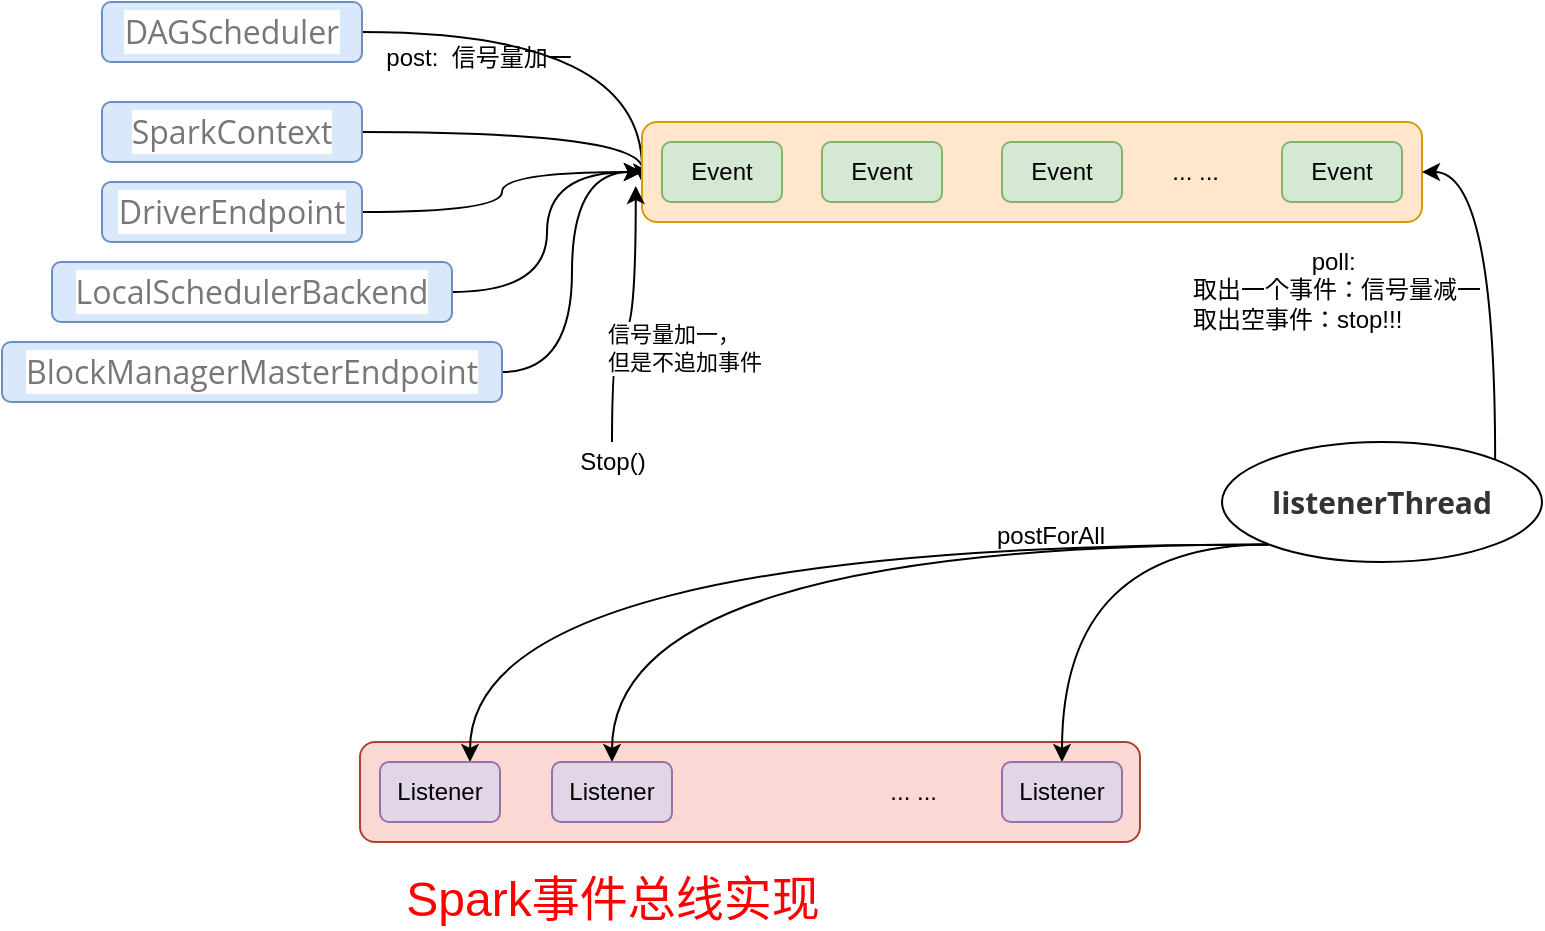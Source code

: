 <mxfile version="13.3.9" type="device" pages="3"><diagram id="C5RBs43oDa-KdzZeNtuy" name="事件总线"><mxGraphModel dx="903" dy="680" grid="0" gridSize="10" guides="1" tooltips="1" connect="1" arrows="1" fold="1" page="1" pageScale="1" pageWidth="827" pageHeight="1169" math="0" shadow="0"><root><mxCell id="WIyWlLk6GJQsqaUBKTNV-0"/><mxCell id="WIyWlLk6GJQsqaUBKTNV-1" parent="WIyWlLk6GJQsqaUBKTNV-0"/><mxCell id="loiJOYA93rUusDetcfLI-28" value="" style="rounded=1;whiteSpace=wrap;html=1;fillColor=#fad9d5;strokeColor=#ae4132;" parent="WIyWlLk6GJQsqaUBKTNV-1" vertex="1"><mxGeometry x="219" y="590" width="390" height="50" as="geometry"/></mxCell><mxCell id="loiJOYA93rUusDetcfLI-9" style="rounded=0;orthogonalLoop=1;jettySize=auto;html=1;exitX=1;exitY=0.5;exitDx=0;exitDy=0;elbow=vertical;edgeStyle=orthogonalEdgeStyle;curved=1;" parent="WIyWlLk6GJQsqaUBKTNV-1" source="WIyWlLk6GJQsqaUBKTNV-3" edge="1"><mxGeometry relative="1" as="geometry"><mxPoint x="360" y="310" as="targetPoint"/></mxGeometry></mxCell><mxCell id="WIyWlLk6GJQsqaUBKTNV-3" value="&lt;span style=&quot;color: rgb(119 , 119 , 119) ; font-family: &amp;#34;open sans&amp;#34; , &amp;#34;clear sans&amp;#34; , &amp;#34;helvetica neue&amp;#34; , &amp;#34;helvetica&amp;#34; , &amp;#34;arial&amp;#34; , sans-serif ; font-size: 16px ; background-color: rgb(255 , 255 , 255)&quot;&gt;DAGScheduler&lt;/span&gt;" style="rounded=1;whiteSpace=wrap;html=1;fontSize=12;glass=0;strokeWidth=1;shadow=0;fillColor=#dae8fc;strokeColor=#6c8ebf;" parent="WIyWlLk6GJQsqaUBKTNV-1" vertex="1"><mxGeometry x="90" y="220" width="130" height="30" as="geometry"/></mxCell><mxCell id="loiJOYA93rUusDetcfLI-8" style="rounded=0;orthogonalLoop=1;jettySize=auto;html=1;exitX=1;exitY=0.5;exitDx=0;exitDy=0;elbow=vertical;edgeStyle=orthogonalEdgeStyle;curved=1;" parent="WIyWlLk6GJQsqaUBKTNV-1" source="loiJOYA93rUusDetcfLI-0" edge="1"><mxGeometry relative="1" as="geometry"><mxPoint x="360" y="310" as="targetPoint"/></mxGeometry></mxCell><mxCell id="loiJOYA93rUusDetcfLI-0" value="&lt;span style=&quot;color: rgb(119 , 119 , 119) ; font-family: &amp;#34;open sans&amp;#34; , &amp;#34;clear sans&amp;#34; , &amp;#34;helvetica neue&amp;#34; , &amp;#34;helvetica&amp;#34; , &amp;#34;arial&amp;#34; , sans-serif ; font-size: 16px ; background-color: rgb(255 , 255 , 255)&quot;&gt;SparkContext&lt;/span&gt;" style="rounded=1;whiteSpace=wrap;html=1;fontSize=12;glass=0;strokeWidth=1;shadow=0;fillColor=#dae8fc;strokeColor=#6c8ebf;" parent="WIyWlLk6GJQsqaUBKTNV-1" vertex="1"><mxGeometry x="90" y="270" width="130" height="30" as="geometry"/></mxCell><mxCell id="loiJOYA93rUusDetcfLI-6" style="rounded=0;orthogonalLoop=1;jettySize=auto;html=1;exitX=1;exitY=0.5;exitDx=0;exitDy=0;entryX=0;entryY=0.5;entryDx=0;entryDy=0;elbow=vertical;edgeStyle=orthogonalEdgeStyle;curved=1;" parent="WIyWlLk6GJQsqaUBKTNV-1" source="loiJOYA93rUusDetcfLI-1" target="loiJOYA93rUusDetcfLI-4" edge="1"><mxGeometry relative="1" as="geometry"><mxPoint x="360" y="300" as="targetPoint"/></mxGeometry></mxCell><mxCell id="loiJOYA93rUusDetcfLI-1" value="&lt;span style=&quot;color: rgb(119 , 119 , 119) ; font-family: &amp;#34;open sans&amp;#34; , &amp;#34;clear sans&amp;#34; , &amp;#34;helvetica neue&amp;#34; , &amp;#34;helvetica&amp;#34; , &amp;#34;arial&amp;#34; , sans-serif ; font-size: 16px ; background-color: rgb(255 , 255 , 255)&quot;&gt;LocalSchedulerBackend&lt;/span&gt;" style="rounded=1;whiteSpace=wrap;html=1;fontSize=12;glass=0;strokeWidth=1;shadow=0;fillColor=#dae8fc;strokeColor=#6c8ebf;" parent="WIyWlLk6GJQsqaUBKTNV-1" vertex="1"><mxGeometry x="65" y="350" width="200" height="30" as="geometry"/></mxCell><mxCell id="loiJOYA93rUusDetcfLI-7" style="rounded=0;orthogonalLoop=1;jettySize=auto;html=1;exitX=1;exitY=0.5;exitDx=0;exitDy=0;entryX=0;entryY=0.5;entryDx=0;entryDy=0;elbow=vertical;edgeStyle=orthogonalEdgeStyle;curved=1;" parent="WIyWlLk6GJQsqaUBKTNV-1" source="loiJOYA93rUusDetcfLI-2" target="loiJOYA93rUusDetcfLI-4" edge="1"><mxGeometry relative="1" as="geometry"/></mxCell><mxCell id="loiJOYA93rUusDetcfLI-2" value="&lt;span style=&quot;color: rgb(119 , 119 , 119) ; font-family: &amp;#34;open sans&amp;#34; , &amp;#34;clear sans&amp;#34; , &amp;#34;helvetica neue&amp;#34; , &amp;#34;helvetica&amp;#34; , &amp;#34;arial&amp;#34; , sans-serif ; font-size: 16px ; background-color: rgb(255 , 255 , 255)&quot;&gt;DriverEndpoint&lt;/span&gt;" style="rounded=1;whiteSpace=wrap;html=1;fontSize=12;glass=0;strokeWidth=1;shadow=0;fillColor=#dae8fc;strokeColor=#6c8ebf;" parent="WIyWlLk6GJQsqaUBKTNV-1" vertex="1"><mxGeometry x="90" y="310" width="130" height="30" as="geometry"/></mxCell><mxCell id="loiJOYA93rUusDetcfLI-5" style="rounded=0;orthogonalLoop=1;jettySize=auto;html=1;exitX=1;exitY=0.5;exitDx=0;exitDy=0;entryX=0;entryY=0.5;entryDx=0;entryDy=0;elbow=vertical;edgeStyle=orthogonalEdgeStyle;curved=1;" parent="WIyWlLk6GJQsqaUBKTNV-1" source="loiJOYA93rUusDetcfLI-3" target="loiJOYA93rUusDetcfLI-4" edge="1"><mxGeometry relative="1" as="geometry"/></mxCell><mxCell id="loiJOYA93rUusDetcfLI-3" value="&lt;span style=&quot;color: rgb(119 , 119 , 119) ; font-family: &amp;#34;open sans&amp;#34; , &amp;#34;clear sans&amp;#34; , &amp;#34;helvetica neue&amp;#34; , &amp;#34;helvetica&amp;#34; , &amp;#34;arial&amp;#34; , sans-serif ; font-size: 16px ; background-color: rgb(255 , 255 , 255)&quot;&gt;BlockManagerMasterEndpoint&lt;/span&gt;" style="rounded=1;whiteSpace=wrap;html=1;fontSize=12;glass=0;strokeWidth=1;shadow=0;fillColor=#dae8fc;strokeColor=#6c8ebf;" parent="WIyWlLk6GJQsqaUBKTNV-1" vertex="1"><mxGeometry x="40" y="390" width="250" height="30" as="geometry"/></mxCell><mxCell id="loiJOYA93rUusDetcfLI-4" value="" style="rounded=1;whiteSpace=wrap;html=1;fillColor=#ffe6cc;strokeColor=#d79b00;" parent="WIyWlLk6GJQsqaUBKTNV-1" vertex="1"><mxGeometry x="360" y="280" width="390" height="50" as="geometry"/></mxCell><mxCell id="loiJOYA93rUusDetcfLI-13" value="Event" style="rounded=1;whiteSpace=wrap;html=1;fillColor=#d5e8d4;strokeColor=#82b366;" parent="WIyWlLk6GJQsqaUBKTNV-1" vertex="1"><mxGeometry x="680" y="290" width="60" height="30" as="geometry"/></mxCell><mxCell id="loiJOYA93rUusDetcfLI-14" value="Event" style="rounded=1;whiteSpace=wrap;html=1;fillColor=#d5e8d4;strokeColor=#82b366;" parent="WIyWlLk6GJQsqaUBKTNV-1" vertex="1"><mxGeometry x="540" y="290" width="60" height="30" as="geometry"/></mxCell><mxCell id="loiJOYA93rUusDetcfLI-15" value="Event" style="rounded=1;whiteSpace=wrap;html=1;fillColor=#d5e8d4;strokeColor=#82b366;" parent="WIyWlLk6GJQsqaUBKTNV-1" vertex="1"><mxGeometry x="450" y="290" width="60" height="30" as="geometry"/></mxCell><mxCell id="loiJOYA93rUusDetcfLI-16" value="Event" style="rounded=1;whiteSpace=wrap;html=1;fillColor=#d5e8d4;strokeColor=#82b366;" parent="WIyWlLk6GJQsqaUBKTNV-1" vertex="1"><mxGeometry x="370" y="290" width="60" height="30" as="geometry"/></mxCell><mxCell id="loiJOYA93rUusDetcfLI-17" value="... ...&amp;nbsp;" style="text;html=1;align=center;verticalAlign=middle;resizable=0;points=[];autosize=1;" parent="WIyWlLk6GJQsqaUBKTNV-1" vertex="1"><mxGeometry x="618" y="295" width="40" height="20" as="geometry"/></mxCell><mxCell id="loiJOYA93rUusDetcfLI-18" value="post:&amp;nbsp; 信号量加一" style="text;html=1;align=center;verticalAlign=middle;resizable=0;points=[];autosize=1;" parent="WIyWlLk6GJQsqaUBKTNV-1" vertex="1"><mxGeometry x="223" y="238" width="110" height="20" as="geometry"/></mxCell><mxCell id="loiJOYA93rUusDetcfLI-22" style="edgeStyle=orthogonalEdgeStyle;rounded=0;orthogonalLoop=1;jettySize=auto;html=1;exitX=1;exitY=0;exitDx=0;exitDy=0;entryX=1;entryY=0.5;entryDx=0;entryDy=0;curved=1;" parent="WIyWlLk6GJQsqaUBKTNV-1" source="loiJOYA93rUusDetcfLI-21" target="loiJOYA93rUusDetcfLI-4" edge="1"><mxGeometry relative="1" as="geometry"/></mxCell><mxCell id="loiJOYA93rUusDetcfLI-38" style="edgeStyle=orthogonalEdgeStyle;curved=1;rounded=0;orthogonalLoop=1;jettySize=auto;html=1;exitX=0;exitY=1;exitDx=0;exitDy=0;entryX=0.75;entryY=0;entryDx=0;entryDy=0;" parent="WIyWlLk6GJQsqaUBKTNV-1" source="loiJOYA93rUusDetcfLI-21" target="loiJOYA93rUusDetcfLI-32" edge="1"><mxGeometry relative="1" as="geometry"/></mxCell><mxCell id="loiJOYA93rUusDetcfLI-39" style="edgeStyle=orthogonalEdgeStyle;curved=1;rounded=0;orthogonalLoop=1;jettySize=auto;html=1;exitX=0;exitY=1;exitDx=0;exitDy=0;entryX=0.5;entryY=0;entryDx=0;entryDy=0;" parent="WIyWlLk6GJQsqaUBKTNV-1" source="loiJOYA93rUusDetcfLI-21" target="loiJOYA93rUusDetcfLI-35" edge="1"><mxGeometry relative="1" as="geometry"/></mxCell><mxCell id="loiJOYA93rUusDetcfLI-40" style="edgeStyle=orthogonalEdgeStyle;curved=1;rounded=0;orthogonalLoop=1;jettySize=auto;html=1;exitX=0;exitY=1;exitDx=0;exitDy=0;entryX=0.5;entryY=0;entryDx=0;entryDy=0;" parent="WIyWlLk6GJQsqaUBKTNV-1" source="loiJOYA93rUusDetcfLI-21" target="loiJOYA93rUusDetcfLI-36" edge="1"><mxGeometry relative="1" as="geometry"/></mxCell><mxCell id="loiJOYA93rUusDetcfLI-21" value="&lt;h4 class=&quot;md-end-block md-heading md-focus&quot; style=&quot;box-sizing: border-box ; font-size: 1.25em ; margin-top: 1rem ; margin-bottom: 1rem ; position: relative ; line-height: 1.4 ; cursor: text ; color: rgb(51 , 51 , 51) ; font-family: &amp;#34;open sans&amp;#34; , &amp;#34;clear sans&amp;#34; , &amp;#34;helvetica neue&amp;#34; , &amp;#34;helvetica&amp;#34; , &amp;#34;arial&amp;#34; , sans-serif ; background-color: rgb(255 , 255 , 255)&quot;&gt;&lt;span class=&quot;md-plain md-expand&quot; style=&quot;box-sizing: border-box&quot;&gt;listenerThread&lt;/span&gt;&lt;/h4&gt;" style="ellipse;whiteSpace=wrap;html=1;" parent="WIyWlLk6GJQsqaUBKTNV-1" vertex="1"><mxGeometry x="650" y="440" width="160" height="60" as="geometry"/></mxCell><mxCell id="loiJOYA93rUusDetcfLI-23" value="poll:&amp;nbsp;&lt;br&gt;取出一个事件：信号量减一&lt;br&gt;&lt;div style=&quot;text-align: left&quot;&gt;&lt;span&gt;取出空事件：stop!!!&lt;/span&gt;&lt;/div&gt;" style="text;html=1;align=center;verticalAlign=middle;resizable=0;points=[];autosize=1;" parent="WIyWlLk6GJQsqaUBKTNV-1" vertex="1"><mxGeometry x="627" y="339" width="160" height="50" as="geometry"/></mxCell><mxCell id="loiJOYA93rUusDetcfLI-26" value="" style="edgeStyle=orthogonalEdgeStyle;curved=1;rounded=0;orthogonalLoop=1;jettySize=auto;html=1;entryX=-0.008;entryY=0.64;entryDx=0;entryDy=0;entryPerimeter=0;" parent="WIyWlLk6GJQsqaUBKTNV-1" source="loiJOYA93rUusDetcfLI-24" target="loiJOYA93rUusDetcfLI-4" edge="1"><mxGeometry relative="1" as="geometry"><mxPoint x="387" y="357" as="targetPoint"/></mxGeometry></mxCell><mxCell id="loiJOYA93rUusDetcfLI-27" value="信号量加一，&lt;br&gt;但是不追加事件" style="edgeLabel;html=1;align=left;verticalAlign=middle;resizable=0;points=[];" parent="loiJOYA93rUusDetcfLI-26" vertex="1" connectable="0"><mxGeometry x="-0.328" y="4" relative="1" as="geometry"><mxPoint as="offset"/></mxGeometry></mxCell><mxCell id="loiJOYA93rUusDetcfLI-24" value="Stop()" style="text;html=1;align=center;verticalAlign=middle;resizable=0;points=[];autosize=1;" parent="WIyWlLk6GJQsqaUBKTNV-1" vertex="1"><mxGeometry x="320" y="440" width="50" height="20" as="geometry"/></mxCell><mxCell id="loiJOYA93rUusDetcfLI-32" value="Listener" style="rounded=1;whiteSpace=wrap;html=1;fillColor=#e1d5e7;strokeColor=#9673a6;" parent="WIyWlLk6GJQsqaUBKTNV-1" vertex="1"><mxGeometry x="229" y="600" width="60" height="30" as="geometry"/></mxCell><mxCell id="loiJOYA93rUusDetcfLI-33" value="... ...&amp;nbsp;" style="text;html=1;align=center;verticalAlign=middle;resizable=0;points=[];autosize=1;" parent="WIyWlLk6GJQsqaUBKTNV-1" vertex="1"><mxGeometry x="477" y="605" width="40" height="20" as="geometry"/></mxCell><mxCell id="loiJOYA93rUusDetcfLI-35" value="Listener" style="rounded=1;whiteSpace=wrap;html=1;fillColor=#e1d5e7;strokeColor=#9673a6;" parent="WIyWlLk6GJQsqaUBKTNV-1" vertex="1"><mxGeometry x="315" y="600" width="60" height="30" as="geometry"/></mxCell><mxCell id="loiJOYA93rUusDetcfLI-36" value="Listener" style="rounded=1;whiteSpace=wrap;html=1;fillColor=#e1d5e7;strokeColor=#9673a6;" parent="WIyWlLk6GJQsqaUBKTNV-1" vertex="1"><mxGeometry x="540" y="600" width="60" height="30" as="geometry"/></mxCell><mxCell id="loiJOYA93rUusDetcfLI-41" value="postForAll" style="text;html=1;align=center;verticalAlign=middle;resizable=0;points=[];autosize=1;" parent="WIyWlLk6GJQsqaUBKTNV-1" vertex="1"><mxGeometry x="529" y="477" width="70" height="20" as="geometry"/></mxCell><mxCell id="loiJOYA93rUusDetcfLI-42" value="&lt;font style=&quot;font-size: 24px&quot; color=&quot;#ff0000&quot;&gt;Spark事件总线实现&lt;/font&gt;" style="text;html=1;align=center;verticalAlign=middle;resizable=0;points=[];autosize=1;" parent="WIyWlLk6GJQsqaUBKTNV-1" vertex="1"><mxGeometry x="236.5" y="658" width="217" height="22" as="geometry"/></mxCell></root></mxGraphModel></diagram><diagram id="tFqQ8yrHxHc7T_pVIloi" name="Job调度"><mxGraphModel dx="1543" dy="680" grid="0" gridSize="10" guides="1" tooltips="1" connect="1" arrows="1" fold="1" page="0" pageScale="1" pageWidth="827" pageHeight="1169" math="0" shadow="0"><root><mxCell id="oDTeY3j-MZP7npLXzR27-0"/><mxCell id="oDTeY3j-MZP7npLXzR27-1" parent="oDTeY3j-MZP7npLXzR27-0"/><mxCell id="Vg2B8mBhU6X-RxZK6c9v-33" value="" style="rounded=1;whiteSpace=wrap;html=1;fillColor=#dae8fc;strokeColor=#6c8ebf;" vertex="1" parent="oDTeY3j-MZP7npLXzR27-1"><mxGeometry x="592" y="752" width="139" height="210" as="geometry"/></mxCell><mxCell id="Vg2B8mBhU6X-RxZK6c9v-23" value="" style="rounded=1;whiteSpace=wrap;html=1;fillColor=#dae8fc;strokeColor=#6c8ebf;" vertex="1" parent="oDTeY3j-MZP7npLXzR27-1"><mxGeometry x="350" y="756.5" width="139" height="210" as="geometry"/></mxCell><mxCell id="Vg2B8mBhU6X-RxZK6c9v-15" value="" style="rounded=1;whiteSpace=wrap;html=1;fillColor=#dae8fc;strokeColor=#6c8ebf;" vertex="1" parent="oDTeY3j-MZP7npLXzR27-1"><mxGeometry x="163" y="756.5" width="139" height="210" as="geometry"/></mxCell><mxCell id="oDTeY3j-MZP7npLXzR27-19" value="" style="rounded=1;whiteSpace=wrap;html=1;fillColor=#dae8fc;strokeColor=#6c8ebf;" parent="oDTeY3j-MZP7npLXzR27-1" vertex="1"><mxGeometry x="280" y="310" width="295" height="50" as="geometry"/></mxCell><mxCell id="oDTeY3j-MZP7npLXzR27-4" value="" style="edgeStyle=orthogonalEdgeStyle;rounded=0;orthogonalLoop=1;jettySize=auto;html=1;" parent="oDTeY3j-MZP7npLXzR27-1" source="oDTeY3j-MZP7npLXzR27-2" edge="1"><mxGeometry relative="1" as="geometry"><mxPoint x="270" y="189" as="targetPoint"/></mxGeometry></mxCell><mxCell id="oDTeY3j-MZP7npLXzR27-2" value="0&lt;br&gt;1&lt;br&gt;2" style="rounded=1;whiteSpace=wrap;html=1;fillColor=#d5e8d4;strokeColor=#82b366;" parent="oDTeY3j-MZP7npLXzR27-1" vertex="1"><mxGeometry x="200" y="139" width="20" height="100" as="geometry"/></mxCell><mxCell id="oDTeY3j-MZP7npLXzR27-8" value="" style="edgeStyle=orthogonalEdgeStyle;rounded=0;orthogonalLoop=1;jettySize=auto;html=1;" parent="oDTeY3j-MZP7npLXzR27-1" source="oDTeY3j-MZP7npLXzR27-5" target="oDTeY3j-MZP7npLXzR27-7" edge="1"><mxGeometry relative="1" as="geometry"/></mxCell><mxCell id="oDTeY3j-MZP7npLXzR27-17" value="count()" style="rounded=0;orthogonalLoop=1;jettySize=auto;html=1;exitX=0.5;exitY=1;exitDx=0;exitDy=0;entryX=0.5;entryY=0;entryDx=0;entryDy=0;" parent="oDTeY3j-MZP7npLXzR27-1" source="oDTeY3j-MZP7npLXzR27-5" target="oDTeY3j-MZP7npLXzR27-20" edge="1"><mxGeometry relative="1" as="geometry"><mxPoint x="325" y="300" as="targetPoint"/></mxGeometry></mxCell><mxCell id="oDTeY3j-MZP7npLXzR27-5" value="&amp;lt;2, Byte[1000]&amp;gt;&lt;br&gt;&amp;lt;5, Byte[1000]&amp;gt;&lt;br&gt;... ...&lt;br&gt;&amp;lt;3, Byte[1000]&amp;gt;" style="rounded=1;whiteSpace=wrap;html=1;fillColor=#f8cecc;strokeColor=#b85450;" parent="oDTeY3j-MZP7npLXzR27-1" vertex="1"><mxGeometry x="270" y="140" width="110" height="100" as="geometry"/></mxCell><mxCell id="oDTeY3j-MZP7npLXzR27-22" style="edgeStyle=none;rounded=0;orthogonalLoop=1;jettySize=auto;html=1;exitX=0.5;exitY=1;exitDx=0;exitDy=0;" parent="oDTeY3j-MZP7npLXzR27-1" source="oDTeY3j-MZP7npLXzR27-7" target="oDTeY3j-MZP7npLXzR27-21" edge="1"><mxGeometry relative="1" as="geometry"/></mxCell><mxCell id="oDTeY3j-MZP7npLXzR27-24" value="count()" style="edgeLabel;html=1;align=center;verticalAlign=middle;resizable=0;points=[];" parent="oDTeY3j-MZP7npLXzR27-22" vertex="1" connectable="0"><mxGeometry x="0.283" relative="1" as="geometry"><mxPoint y="-10.81" as="offset"/></mxGeometry></mxCell><mxCell id="oDTeY3j-MZP7npLXzR27-7" value="&lt;font style=&quot;font-size: 8px&quot;&gt;&amp;lt;2, [Byte[1000],Byte[1000]]&amp;gt;&lt;br&gt;&amp;lt;3, [Byte[1000]]&amp;gt;&lt;br&gt;... ...&lt;br&gt;&amp;lt;5, [Byte[1000],Byte[1000]]&amp;gt;&lt;br&gt;&lt;/font&gt;" style="rounded=1;whiteSpace=wrap;html=1;align=center;fillColor=#d5e8d4;strokeColor=#82b366;" parent="oDTeY3j-MZP7npLXzR27-1" vertex="1"><mxGeometry x="430" y="150" width="150" height="80" as="geometry"/></mxCell><mxCell id="oDTeY3j-MZP7npLXzR27-9" value="flatMap" style="text;html=1;align=center;verticalAlign=middle;resizable=0;points=[];autosize=1;" parent="oDTeY3j-MZP7npLXzR27-1" vertex="1"><mxGeometry x="225" y="119" width="50" height="20" as="geometry"/></mxCell><mxCell id="oDTeY3j-MZP7npLXzR27-11" value="groupByKey" style="text;html=1;align=center;verticalAlign=middle;resizable=0;points=[];autosize=1;" parent="oDTeY3j-MZP7npLXzR27-1" vertex="1"><mxGeometry x="375" y="119" width="80" height="20" as="geometry"/></mxCell><mxCell id="oDTeY3j-MZP7npLXzR27-12" value="ParallelCollectionRDD" style="text;html=1;align=center;verticalAlign=middle;resizable=0;points=[];autosize=1;" parent="oDTeY3j-MZP7npLXzR27-1" vertex="1"><mxGeometry x="145" y="239" width="130" height="20" as="geometry"/></mxCell><mxCell id="oDTeY3j-MZP7npLXzR27-13" value="MapPartitionsRDD" style="text;html=1;align=center;verticalAlign=middle;resizable=0;points=[];autosize=1;" parent="oDTeY3j-MZP7npLXzR27-1" vertex="1"><mxGeometry x="265" y="240" width="110" height="20" as="geometry"/></mxCell><mxCell id="oDTeY3j-MZP7npLXzR27-14" value="ShuffledRDD" style="text;html=1;align=center;verticalAlign=middle;resizable=0;points=[];autosize=1;" parent="oDTeY3j-MZP7npLXzR27-1" vertex="1"><mxGeometry x="460" y="230" width="90" height="20" as="geometry"/></mxCell><mxCell id="oDTeY3j-MZP7npLXzR27-15" value="parallelize" style="text;html=1;align=center;verticalAlign=middle;resizable=0;points=[];autosize=1;" parent="oDTeY3j-MZP7npLXzR27-1" vertex="1"><mxGeometry x="130" y="179" width="70" height="20" as="geometry"/></mxCell><mxCell id="oDTeY3j-MZP7npLXzR27-20" value="" style="rounded=1;whiteSpace=wrap;html=1;fillColor=#fff2cc;strokeColor=#d6b656;" parent="oDTeY3j-MZP7npLXzR27-1" vertex="1"><mxGeometry x="300" y="325" width="30" height="20" as="geometry"/></mxCell><mxCell id="oDTeY3j-MZP7npLXzR27-21" value="" style="rounded=1;whiteSpace=wrap;html=1;fillColor=#fff2cc;strokeColor=#d6b656;" parent="oDTeY3j-MZP7npLXzR27-1" vertex="1"><mxGeometry x="470" y="325" width="30" height="20" as="geometry"/></mxCell><mxCell id="oDTeY3j-MZP7npLXzR27-23" value="Driver" style="text;html=1;align=center;verticalAlign=middle;resizable=0;points=[];autosize=1;" parent="oDTeY3j-MZP7npLXzR27-1" vertex="1"><mxGeometry x="525" y="340" width="50" height="20" as="geometry"/></mxCell><mxCell id="Vg2B8mBhU6X-RxZK6c9v-2" value="" style="edgeStyle=orthogonalEdgeStyle;rounded=0;orthogonalLoop=1;jettySize=auto;html=1;" edge="1" parent="oDTeY3j-MZP7npLXzR27-1" source="Vg2B8mBhU6X-RxZK6c9v-0" target="Vg2B8mBhU6X-RxZK6c9v-1"><mxGeometry relative="1" as="geometry"/></mxCell><mxCell id="Vg2B8mBhU6X-RxZK6c9v-0" value="createResultStage" style="rounded=0;whiteSpace=wrap;html=1;" vertex="1" parent="oDTeY3j-MZP7npLXzR27-1"><mxGeometry x="61" y="491" width="181" height="28" as="geometry"/></mxCell><mxCell id="Vg2B8mBhU6X-RxZK6c9v-4" value="" style="edgeStyle=orthogonalEdgeStyle;rounded=0;orthogonalLoop=1;jettySize=auto;html=1;" edge="1" parent="oDTeY3j-MZP7npLXzR27-1" source="Vg2B8mBhU6X-RxZK6c9v-1" target="Vg2B8mBhU6X-RxZK6c9v-3"><mxGeometry relative="1" as="geometry"/></mxCell><mxCell id="Vg2B8mBhU6X-RxZK6c9v-1" value="getOrCreateParentStages" style="rounded=0;whiteSpace=wrap;html=1;" vertex="1" parent="oDTeY3j-MZP7npLXzR27-1"><mxGeometry x="322" y="491" width="181" height="28" as="geometry"/></mxCell><mxCell id="Vg2B8mBhU6X-RxZK6c9v-6" value="" style="edgeStyle=orthogonalEdgeStyle;rounded=0;orthogonalLoop=1;jettySize=auto;html=1;" edge="1" parent="oDTeY3j-MZP7npLXzR27-1" source="Vg2B8mBhU6X-RxZK6c9v-3" target="Vg2B8mBhU6X-RxZK6c9v-5"><mxGeometry relative="1" as="geometry"/></mxCell><mxCell id="Vg2B8mBhU6X-RxZK6c9v-3" value="getOrCreateShuffleMapStage" style="rounded=0;whiteSpace=wrap;html=1;" vertex="1" parent="oDTeY3j-MZP7npLXzR27-1"><mxGeometry x="583" y="491" width="181" height="28" as="geometry"/></mxCell><mxCell id="Vg2B8mBhU6X-RxZK6c9v-7" style="edgeStyle=orthogonalEdgeStyle;rounded=0;orthogonalLoop=1;jettySize=auto;html=1;exitX=0;exitY=0.5;exitDx=0;exitDy=0;entryX=0.5;entryY=1;entryDx=0;entryDy=0;" edge="1" parent="oDTeY3j-MZP7npLXzR27-1" source="Vg2B8mBhU6X-RxZK6c9v-5" target="Vg2B8mBhU6X-RxZK6c9v-1"><mxGeometry relative="1" as="geometry"/></mxCell><mxCell id="Vg2B8mBhU6X-RxZK6c9v-5" value="createShuffleMapStage" style="rounded=0;whiteSpace=wrap;html=1;" vertex="1" parent="oDTeY3j-MZP7npLXzR27-1"><mxGeometry x="583" y="599" width="181" height="28" as="geometry"/></mxCell><mxCell id="Vg2B8mBhU6X-RxZK6c9v-10" value="" style="rounded=1;whiteSpace=wrap;html=1;fillColor=#dae8fc;strokeColor=#6c8ebf;" vertex="1" parent="oDTeY3j-MZP7npLXzR27-1"><mxGeometry x="-28" y="757" width="139" height="210" as="geometry"/></mxCell><mxCell id="Vg2B8mBhU6X-RxZK6c9v-14" value="RDD1" style="text;html=1;strokeColor=none;fillColor=none;align=center;verticalAlign=middle;whiteSpace=wrap;rounded=0;" vertex="1" parent="oDTeY3j-MZP7npLXzR27-1"><mxGeometry x="-13" y="939" width="40" height="20" as="geometry"/></mxCell><mxCell id="Vg2B8mBhU6X-RxZK6c9v-19" value="RDD2" style="text;html=1;strokeColor=none;fillColor=none;align=center;verticalAlign=middle;whiteSpace=wrap;rounded=0;" vertex="1" parent="oDTeY3j-MZP7npLXzR27-1"><mxGeometry x="178" y="938.5" width="40" height="20" as="geometry"/></mxCell><mxCell id="Vg2B8mBhU6X-RxZK6c9v-38" style="rounded=0;orthogonalLoop=1;jettySize=auto;html=1;exitX=1;exitY=0.5;exitDx=0;exitDy=0;entryX=0;entryY=0.5;entryDx=0;entryDy=0;" edge="1" parent="oDTeY3j-MZP7npLXzR27-1" source="Vg2B8mBhU6X-RxZK6c9v-24" target="Vg2B8mBhU6X-RxZK6c9v-35"><mxGeometry relative="1" as="geometry"/></mxCell><mxCell id="Vg2B8mBhU6X-RxZK6c9v-39" style="edgeStyle=none;rounded=0;orthogonalLoop=1;jettySize=auto;html=1;exitX=1;exitY=0.5;exitDx=0;exitDy=0;entryX=0.075;entryY=0.759;entryDx=0;entryDy=0;entryPerimeter=0;" edge="1" parent="oDTeY3j-MZP7npLXzR27-1" source="Vg2B8mBhU6X-RxZK6c9v-24" target="Vg2B8mBhU6X-RxZK6c9v-34"><mxGeometry relative="1" as="geometry"/></mxCell><mxCell id="Vg2B8mBhU6X-RxZK6c9v-40" style="edgeStyle=none;rounded=0;orthogonalLoop=1;jettySize=auto;html=1;exitX=1;exitY=0.5;exitDx=0;exitDy=0;entryX=0;entryY=0.75;entryDx=0;entryDy=0;" edge="1" parent="oDTeY3j-MZP7npLXzR27-1" source="Vg2B8mBhU6X-RxZK6c9v-25" target="Vg2B8mBhU6X-RxZK6c9v-34"><mxGeometry relative="1" as="geometry"/></mxCell><mxCell id="Vg2B8mBhU6X-RxZK6c9v-41" style="edgeStyle=none;rounded=0;orthogonalLoop=1;jettySize=auto;html=1;exitX=1;exitY=0.5;exitDx=0;exitDy=0;entryX=0;entryY=0.5;entryDx=0;entryDy=0;" edge="1" parent="oDTeY3j-MZP7npLXzR27-1" source="Vg2B8mBhU6X-RxZK6c9v-25" target="Vg2B8mBhU6X-RxZK6c9v-35"><mxGeometry relative="1" as="geometry"/></mxCell><mxCell id="Vg2B8mBhU6X-RxZK6c9v-43" style="edgeStyle=none;rounded=0;orthogonalLoop=1;jettySize=auto;html=1;exitX=1;exitY=0.5;exitDx=0;exitDy=0;entryX=0;entryY=0.75;entryDx=0;entryDy=0;" edge="1" parent="oDTeY3j-MZP7npLXzR27-1" source="Vg2B8mBhU6X-RxZK6c9v-26" target="Vg2B8mBhU6X-RxZK6c9v-34"><mxGeometry relative="1" as="geometry"/></mxCell><mxCell id="Vg2B8mBhU6X-RxZK6c9v-44" style="edgeStyle=none;rounded=0;orthogonalLoop=1;jettySize=auto;html=1;exitX=1;exitY=0.5;exitDx=0;exitDy=0;entryX=0;entryY=0.5;entryDx=0;entryDy=0;" edge="1" parent="oDTeY3j-MZP7npLXzR27-1" source="Vg2B8mBhU6X-RxZK6c9v-26" target="Vg2B8mBhU6X-RxZK6c9v-35"><mxGeometry relative="1" as="geometry"/></mxCell><mxCell id="Vg2B8mBhU6X-RxZK6c9v-27" value="RDD3" style="text;html=1;strokeColor=none;fillColor=none;align=center;verticalAlign=middle;whiteSpace=wrap;rounded=0;" vertex="1" parent="oDTeY3j-MZP7npLXzR27-1"><mxGeometry x="365" y="938.5" width="40" height="20" as="geometry"/></mxCell><mxCell id="Vg2B8mBhU6X-RxZK6c9v-31" value="filter" style="text;html=1;align=center;verticalAlign=middle;resizable=0;points=[];autosize=1;" vertex="1" parent="oDTeY3j-MZP7npLXzR27-1"><mxGeometry x="121" y="743" width="33" height="18" as="geometry"/></mxCell><mxCell id="Vg2B8mBhU6X-RxZK6c9v-32" value="map" style="text;html=1;align=center;verticalAlign=middle;resizable=0;points=[];autosize=1;" vertex="1" parent="oDTeY3j-MZP7npLXzR27-1"><mxGeometry x="308.5" y="741" width="33" height="18" as="geometry"/></mxCell><mxCell id="Vg2B8mBhU6X-RxZK6c9v-37" value="RDD4" style="text;html=1;strokeColor=none;fillColor=none;align=center;verticalAlign=middle;whiteSpace=wrap;rounded=0;" vertex="1" parent="oDTeY3j-MZP7npLXzR27-1"><mxGeometry x="607" y="934" width="40" height="20" as="geometry"/></mxCell><mxCell id="Vg2B8mBhU6X-RxZK6c9v-20" style="edgeStyle=orthogonalEdgeStyle;rounded=0;orthogonalLoop=1;jettySize=auto;html=1;exitX=1;exitY=0.5;exitDx=0;exitDy=0;entryX=0;entryY=0.5;entryDx=0;entryDy=0;" edge="1" parent="oDTeY3j-MZP7npLXzR27-1" source="Vg2B8mBhU6X-RxZK6c9v-11" target="Vg2B8mBhU6X-RxZK6c9v-16"><mxGeometry relative="1" as="geometry"/></mxCell><mxCell id="Vg2B8mBhU6X-RxZK6c9v-11" value="p1" style="rounded=0;whiteSpace=wrap;html=1;fillColor=#fff2cc;strokeColor=#d6b656;" vertex="1" parent="oDTeY3j-MZP7npLXzR27-1"><mxGeometry x="-13" y="795" width="107" height="29" as="geometry"/></mxCell><mxCell id="Vg2B8mBhU6X-RxZK6c9v-28" style="edgeStyle=orthogonalEdgeStyle;rounded=0;orthogonalLoop=1;jettySize=auto;html=1;exitX=1;exitY=0.5;exitDx=0;exitDy=0;" edge="1" parent="oDTeY3j-MZP7npLXzR27-1" source="Vg2B8mBhU6X-RxZK6c9v-16" target="Vg2B8mBhU6X-RxZK6c9v-24"><mxGeometry relative="1" as="geometry"/></mxCell><mxCell id="Vg2B8mBhU6X-RxZK6c9v-16" value="p1" style="rounded=0;whiteSpace=wrap;html=1;fillColor=#fff2cc;strokeColor=#d6b656;" vertex="1" parent="oDTeY3j-MZP7npLXzR27-1"><mxGeometry x="178" y="794.5" width="107" height="29" as="geometry"/></mxCell><mxCell id="Vg2B8mBhU6X-RxZK6c9v-24" value="p1" style="rounded=0;whiteSpace=wrap;html=1;fillColor=#fff2cc;strokeColor=#d6b656;" vertex="1" parent="oDTeY3j-MZP7npLXzR27-1"><mxGeometry x="365" y="794.5" width="107" height="29" as="geometry"/></mxCell><mxCell id="Vg2B8mBhU6X-RxZK6c9v-50" value="task1" style="text;html=1;align=center;verticalAlign=middle;resizable=0;points=[];autosize=1;" vertex="1" parent="oDTeY3j-MZP7npLXzR27-1"><mxGeometry x="105" y="782" width="39" height="18" as="geometry"/></mxCell><mxCell id="Vg2B8mBhU6X-RxZK6c9v-21" style="edgeStyle=orthogonalEdgeStyle;rounded=0;orthogonalLoop=1;jettySize=auto;html=1;exitX=1;exitY=0.5;exitDx=0;exitDy=0;" edge="1" parent="oDTeY3j-MZP7npLXzR27-1" source="Vg2B8mBhU6X-RxZK6c9v-12" target="Vg2B8mBhU6X-RxZK6c9v-17"><mxGeometry relative="1" as="geometry"/></mxCell><mxCell id="Vg2B8mBhU6X-RxZK6c9v-12" value="p2" style="rounded=0;whiteSpace=wrap;html=1;fillColor=#fff2cc;strokeColor=#d6b656;" vertex="1" parent="oDTeY3j-MZP7npLXzR27-1"><mxGeometry x="-13" y="849" width="107" height="29" as="geometry"/></mxCell><mxCell id="Vg2B8mBhU6X-RxZK6c9v-29" style="edgeStyle=orthogonalEdgeStyle;rounded=0;orthogonalLoop=1;jettySize=auto;html=1;exitX=1;exitY=0.5;exitDx=0;exitDy=0;" edge="1" parent="oDTeY3j-MZP7npLXzR27-1" source="Vg2B8mBhU6X-RxZK6c9v-17" target="Vg2B8mBhU6X-RxZK6c9v-25"><mxGeometry relative="1" as="geometry"/></mxCell><mxCell id="Vg2B8mBhU6X-RxZK6c9v-17" value="p2" style="rounded=0;whiteSpace=wrap;html=1;fillColor=#fff2cc;strokeColor=#d6b656;" vertex="1" parent="oDTeY3j-MZP7npLXzR27-1"><mxGeometry x="178" y="848.5" width="107" height="29" as="geometry"/></mxCell><mxCell id="Vg2B8mBhU6X-RxZK6c9v-25" value="p2" style="rounded=0;whiteSpace=wrap;html=1;fillColor=#fff2cc;strokeColor=#d6b656;" vertex="1" parent="oDTeY3j-MZP7npLXzR27-1"><mxGeometry x="365" y="848.5" width="107" height="29" as="geometry"/></mxCell><mxCell id="Vg2B8mBhU6X-RxZK6c9v-53" value="task2" style="text;html=1;align=center;verticalAlign=middle;resizable=0;points=[];autosize=1;" vertex="1" parent="oDTeY3j-MZP7npLXzR27-1"><mxGeometry x="109" y="843" width="39" height="18" as="geometry"/></mxCell><mxCell id="Vg2B8mBhU6X-RxZK6c9v-22" style="edgeStyle=orthogonalEdgeStyle;rounded=0;orthogonalLoop=1;jettySize=auto;html=1;exitX=1;exitY=0.5;exitDx=0;exitDy=0;" edge="1" parent="oDTeY3j-MZP7npLXzR27-1" source="Vg2B8mBhU6X-RxZK6c9v-13" target="Vg2B8mBhU6X-RxZK6c9v-18"><mxGeometry relative="1" as="geometry"/></mxCell><mxCell id="Vg2B8mBhU6X-RxZK6c9v-13" value="p3" style="rounded=0;whiteSpace=wrap;html=1;fillColor=#fff2cc;strokeColor=#d6b656;" vertex="1" parent="oDTeY3j-MZP7npLXzR27-1"><mxGeometry x="-14" y="901.5" width="107" height="29" as="geometry"/></mxCell><mxCell id="Vg2B8mBhU6X-RxZK6c9v-30" style="edgeStyle=orthogonalEdgeStyle;rounded=0;orthogonalLoop=1;jettySize=auto;html=1;exitX=1;exitY=0.5;exitDx=0;exitDy=0;" edge="1" parent="oDTeY3j-MZP7npLXzR27-1" source="Vg2B8mBhU6X-RxZK6c9v-18" target="Vg2B8mBhU6X-RxZK6c9v-26"><mxGeometry relative="1" as="geometry"/></mxCell><mxCell id="Vg2B8mBhU6X-RxZK6c9v-18" value="p3" style="rounded=0;whiteSpace=wrap;html=1;fillColor=#fff2cc;strokeColor=#d6b656;" vertex="1" parent="oDTeY3j-MZP7npLXzR27-1"><mxGeometry x="177" y="901" width="107" height="29" as="geometry"/></mxCell><mxCell id="Vg2B8mBhU6X-RxZK6c9v-26" value="p3" style="rounded=0;whiteSpace=wrap;html=1;fillColor=#fff2cc;strokeColor=#d6b656;" vertex="1" parent="oDTeY3j-MZP7npLXzR27-1"><mxGeometry x="364" y="901" width="107" height="29" as="geometry"/></mxCell><mxCell id="Vg2B8mBhU6X-RxZK6c9v-54" value="task3" style="text;html=1;align=center;verticalAlign=middle;resizable=0;points=[];autosize=1;" vertex="1" parent="oDTeY3j-MZP7npLXzR27-1"><mxGeometry x="109" y="894" width="39" height="18" as="geometry"/></mxCell><mxCell id="Vg2B8mBhU6X-RxZK6c9v-56" value="groupByKey" style="text;html=1;align=center;verticalAlign=middle;resizable=0;points=[];autosize=1;" vertex="1" parent="oDTeY3j-MZP7npLXzR27-1"><mxGeometry x="516" y="741" width="75" height="18" as="geometry"/></mxCell><mxCell id="Vg2B8mBhU6X-RxZK6c9v-58" value="" style="rounded=1;whiteSpace=wrap;html=1;dashed=1;fillColor=#f5f5f5;strokeColor=#666666;fontColor=#333333;glass=0;sketch=1;" vertex="1" parent="oDTeY3j-MZP7npLXzR27-1"><mxGeometry x="628" y="1788" width="468" height="338" as="geometry"/></mxCell><mxCell id="Vg2B8mBhU6X-RxZK6c9v-59" value="" style="rounded=1;whiteSpace=wrap;html=1;fillColor=#dae8fc;strokeColor=#6c8ebf;" vertex="1" parent="oDTeY3j-MZP7npLXzR27-1"><mxGeometry x="875" y="1850" width="139" height="210" as="geometry"/></mxCell><mxCell id="Vg2B8mBhU6X-RxZK6c9v-60" value="" style="rounded=1;whiteSpace=wrap;html=1;fillColor=#dae8fc;strokeColor=#6c8ebf;" vertex="1" parent="oDTeY3j-MZP7npLXzR27-1"><mxGeometry x="633" y="1854.5" width="139" height="210" as="geometry"/></mxCell><mxCell id="Vg2B8mBhU6X-RxZK6c9v-61" style="rounded=0;orthogonalLoop=1;jettySize=auto;html=1;exitX=1;exitY=0.5;exitDx=0;exitDy=0;entryX=0;entryY=0.5;entryDx=0;entryDy=0;" edge="1" parent="oDTeY3j-MZP7npLXzR27-1" source="Vg2B8mBhU6X-RxZK6c9v-72" target="Vg2B8mBhU6X-RxZK6c9v-69"><mxGeometry relative="1" as="geometry"/></mxCell><mxCell id="Vg2B8mBhU6X-RxZK6c9v-62" style="edgeStyle=none;rounded=0;orthogonalLoop=1;jettySize=auto;html=1;exitX=1;exitY=0.5;exitDx=0;exitDy=0;entryX=0.075;entryY=0.759;entryDx=0;entryDy=0;entryPerimeter=0;" edge="1" parent="oDTeY3j-MZP7npLXzR27-1" source="Vg2B8mBhU6X-RxZK6c9v-72" target="Vg2B8mBhU6X-RxZK6c9v-68"><mxGeometry relative="1" as="geometry"/></mxCell><mxCell id="Vg2B8mBhU6X-RxZK6c9v-63" style="edgeStyle=none;rounded=0;orthogonalLoop=1;jettySize=auto;html=1;exitX=1;exitY=0.5;exitDx=0;exitDy=0;entryX=0;entryY=0.75;entryDx=0;entryDy=0;" edge="1" parent="oDTeY3j-MZP7npLXzR27-1" source="Vg2B8mBhU6X-RxZK6c9v-73" target="Vg2B8mBhU6X-RxZK6c9v-68"><mxGeometry relative="1" as="geometry"/></mxCell><mxCell id="Vg2B8mBhU6X-RxZK6c9v-64" style="edgeStyle=none;rounded=0;orthogonalLoop=1;jettySize=auto;html=1;exitX=1;exitY=0.5;exitDx=0;exitDy=0;entryX=0;entryY=0.5;entryDx=0;entryDy=0;" edge="1" parent="oDTeY3j-MZP7npLXzR27-1" source="Vg2B8mBhU6X-RxZK6c9v-73" target="Vg2B8mBhU6X-RxZK6c9v-69"><mxGeometry relative="1" as="geometry"/></mxCell><mxCell id="Vg2B8mBhU6X-RxZK6c9v-65" style="edgeStyle=none;rounded=0;orthogonalLoop=1;jettySize=auto;html=1;exitX=1;exitY=0.5;exitDx=0;exitDy=0;entryX=0;entryY=0.75;entryDx=0;entryDy=0;" edge="1" parent="oDTeY3j-MZP7npLXzR27-1" source="Vg2B8mBhU6X-RxZK6c9v-74" target="Vg2B8mBhU6X-RxZK6c9v-68"><mxGeometry relative="1" as="geometry"/></mxCell><mxCell id="Vg2B8mBhU6X-RxZK6c9v-66" style="edgeStyle=none;rounded=0;orthogonalLoop=1;jettySize=auto;html=1;exitX=1;exitY=0.5;exitDx=0;exitDy=0;entryX=0;entryY=0.5;entryDx=0;entryDy=0;" edge="1" parent="oDTeY3j-MZP7npLXzR27-1" source="Vg2B8mBhU6X-RxZK6c9v-74" target="Vg2B8mBhU6X-RxZK6c9v-69"><mxGeometry relative="1" as="geometry"/></mxCell><mxCell id="Vg2B8mBhU6X-RxZK6c9v-67" value="RDD3" style="text;html=1;strokeColor=none;fillColor=none;align=center;verticalAlign=middle;whiteSpace=wrap;rounded=0;" vertex="1" parent="oDTeY3j-MZP7npLXzR27-1"><mxGeometry x="648" y="2036.5" width="40" height="20" as="geometry"/></mxCell><mxCell id="Vg2B8mBhU6X-RxZK6c9v-68" value="p1" style="rounded=0;whiteSpace=wrap;html=1;fillColor=#fff2cc;strokeColor=#d6b656;" vertex="1" parent="oDTeY3j-MZP7npLXzR27-1"><mxGeometry x="887" y="1912" width="107" height="29" as="geometry"/></mxCell><mxCell id="Vg2B8mBhU6X-RxZK6c9v-69" value="p2" style="rounded=0;whiteSpace=wrap;html=1;fillColor=#fff2cc;strokeColor=#d6b656;" vertex="1" parent="oDTeY3j-MZP7npLXzR27-1"><mxGeometry x="891" y="1975.5" width="107" height="29" as="geometry"/></mxCell><mxCell id="Vg2B8mBhU6X-RxZK6c9v-70" value="RDD4" style="text;html=1;strokeColor=none;fillColor=none;align=center;verticalAlign=middle;whiteSpace=wrap;rounded=0;" vertex="1" parent="oDTeY3j-MZP7npLXzR27-1"><mxGeometry x="890" y="2032" width="40" height="20" as="geometry"/></mxCell><mxCell id="Vg2B8mBhU6X-RxZK6c9v-71" value="Stage1" style="text;html=1;align=center;verticalAlign=middle;resizable=0;points=[];autosize=1;" vertex="1" parent="oDTeY3j-MZP7npLXzR27-1"><mxGeometry x="690" y="2101" width="48" height="18" as="geometry"/></mxCell><mxCell id="Vg2B8mBhU6X-RxZK6c9v-72" value="p1" style="rounded=0;whiteSpace=wrap;html=1;fillColor=#fff2cc;strokeColor=#d6b656;" vertex="1" parent="oDTeY3j-MZP7npLXzR27-1"><mxGeometry x="648" y="1892.5" width="107" height="29" as="geometry"/></mxCell><mxCell id="Vg2B8mBhU6X-RxZK6c9v-73" value="p2" style="rounded=0;whiteSpace=wrap;html=1;fillColor=#fff2cc;strokeColor=#d6b656;" vertex="1" parent="oDTeY3j-MZP7npLXzR27-1"><mxGeometry x="648" y="1946.5" width="107" height="29" as="geometry"/></mxCell><mxCell id="Vg2B8mBhU6X-RxZK6c9v-74" value="p3" style="rounded=0;whiteSpace=wrap;html=1;fillColor=#fff2cc;strokeColor=#d6b656;" vertex="1" parent="oDTeY3j-MZP7npLXzR27-1"><mxGeometry x="647" y="1999" width="107" height="29" as="geometry"/></mxCell><mxCell id="Vg2B8mBhU6X-RxZK6c9v-75" value="reduceByKey" style="text;html=1;align=center;verticalAlign=middle;resizable=0;points=[];autosize=1;" vertex="1" parent="oDTeY3j-MZP7npLXzR27-1"><mxGeometry x="796" y="1839" width="81" height="18" as="geometry"/></mxCell><mxCell id="Vg2B8mBhU6X-RxZK6c9v-34" value="p1" style="rounded=0;whiteSpace=wrap;html=1;fillColor=#fff2cc;strokeColor=#d6b656;" vertex="1" parent="oDTeY3j-MZP7npLXzR27-1"><mxGeometry x="604" y="814" width="109" height="30" as="geometry"/></mxCell><mxCell id="Vg2B8mBhU6X-RxZK6c9v-35" value="p2" style="rounded=0;whiteSpace=wrap;html=1;fillColor=#fff2cc;strokeColor=#d6b656;" vertex="1" parent="oDTeY3j-MZP7npLXzR27-1"><mxGeometry x="608" y="877.5" width="107" height="29" as="geometry"/></mxCell><mxCell id="Vg2B8mBhU6X-RxZK6c9v-78" value="task4" style="text;html=1;align=center;verticalAlign=middle;resizable=0;points=[];autosize=1;" vertex="1" parent="oDTeY3j-MZP7npLXzR27-1"><mxGeometry x="601" y="789" width="39" height="18" as="geometry"/></mxCell><mxCell id="Vg2B8mBhU6X-RxZK6c9v-80" value="task5" style="text;html=1;align=center;verticalAlign=middle;resizable=0;points=[];autosize=1;" vertex="1" parent="oDTeY3j-MZP7npLXzR27-1"><mxGeometry x="601" y="861" width="39" height="18" as="geometry"/></mxCell><mxCell id="Vg2B8mBhU6X-RxZK6c9v-81" value="" style="rounded=1;whiteSpace=wrap;html=1;dashed=1;fillColor=#f5f5f5;strokeColor=#666666;fontColor=#333333;sketch=1;" vertex="1" parent="oDTeY3j-MZP7npLXzR27-1"><mxGeometry x="-37" y="1117" width="574" height="269" as="geometry"/></mxCell><mxCell id="Vg2B8mBhU6X-RxZK6c9v-82" value="" style="rounded=1;whiteSpace=wrap;html=1;dashed=1;fillColor=#f5f5f5;strokeColor=#666666;fontColor=#333333;glass=0;sketch=1;" vertex="1" parent="oDTeY3j-MZP7npLXzR27-1"><mxGeometry x="562" y="1119" width="337" height="268" as="geometry"/></mxCell><mxCell id="Vg2B8mBhU6X-RxZK6c9v-83" value="" style="rounded=1;whiteSpace=wrap;html=1;fillColor=#dae8fc;strokeColor=#6c8ebf;" vertex="1" parent="oDTeY3j-MZP7npLXzR27-1"><mxGeometry x="616" y="1143" width="139" height="210" as="geometry"/></mxCell><mxCell id="Vg2B8mBhU6X-RxZK6c9v-84" value="" style="rounded=1;whiteSpace=wrap;html=1;fillColor=#dae8fc;strokeColor=#6c8ebf;" vertex="1" parent="oDTeY3j-MZP7npLXzR27-1"><mxGeometry x="374" y="1147.5" width="139" height="210" as="geometry"/></mxCell><mxCell id="Vg2B8mBhU6X-RxZK6c9v-85" value="" style="rounded=1;whiteSpace=wrap;html=1;fillColor=#dae8fc;strokeColor=#6c8ebf;" vertex="1" parent="oDTeY3j-MZP7npLXzR27-1"><mxGeometry x="187" y="1147.5" width="139" height="210" as="geometry"/></mxCell><mxCell id="Vg2B8mBhU6X-RxZK6c9v-86" value="" style="rounded=1;whiteSpace=wrap;html=1;fillColor=#dae8fc;strokeColor=#6c8ebf;" vertex="1" parent="oDTeY3j-MZP7npLXzR27-1"><mxGeometry x="-4" y="1148" width="139" height="210" as="geometry"/></mxCell><mxCell id="Vg2B8mBhU6X-RxZK6c9v-87" value="RDD1" style="text;html=1;strokeColor=none;fillColor=none;align=center;verticalAlign=middle;whiteSpace=wrap;rounded=0;" vertex="1" parent="oDTeY3j-MZP7npLXzR27-1"><mxGeometry x="11" y="1330" width="40" height="20" as="geometry"/></mxCell><mxCell id="Vg2B8mBhU6X-RxZK6c9v-88" value="RDD2" style="text;html=1;strokeColor=none;fillColor=none;align=center;verticalAlign=middle;whiteSpace=wrap;rounded=0;" vertex="1" parent="oDTeY3j-MZP7npLXzR27-1"><mxGeometry x="202" y="1329.5" width="40" height="20" as="geometry"/></mxCell><mxCell id="Vg2B8mBhU6X-RxZK6c9v-95" value="RDD3" style="text;html=1;strokeColor=none;fillColor=none;align=center;verticalAlign=middle;whiteSpace=wrap;rounded=0;" vertex="1" parent="oDTeY3j-MZP7npLXzR27-1"><mxGeometry x="389" y="1329.5" width="40" height="20" as="geometry"/></mxCell><mxCell id="Vg2B8mBhU6X-RxZK6c9v-96" value="filter" style="text;html=1;align=center;verticalAlign=middle;resizable=0;points=[];autosize=1;" vertex="1" parent="oDTeY3j-MZP7npLXzR27-1"><mxGeometry x="145" y="1134" width="33" height="18" as="geometry"/></mxCell><mxCell id="Vg2B8mBhU6X-RxZK6c9v-97" value="map" style="text;html=1;align=center;verticalAlign=middle;resizable=0;points=[];autosize=1;" vertex="1" parent="oDTeY3j-MZP7npLXzR27-1"><mxGeometry x="332.5" y="1132" width="33" height="18" as="geometry"/></mxCell><mxCell id="Vg2B8mBhU6X-RxZK6c9v-98" value="RDD4" style="text;html=1;strokeColor=none;fillColor=none;align=center;verticalAlign=middle;whiteSpace=wrap;rounded=0;" vertex="1" parent="oDTeY3j-MZP7npLXzR27-1"><mxGeometry x="631" y="1325" width="40" height="20" as="geometry"/></mxCell><mxCell id="Vg2B8mBhU6X-RxZK6c9v-99" value="Stage1" style="text;html=1;align=center;verticalAlign=middle;resizable=0;points=[];autosize=1;" vertex="1" parent="oDTeY3j-MZP7npLXzR27-1"><mxGeometry x="-23" y="1362" width="48" height="18" as="geometry"/></mxCell><mxCell id="Vg2B8mBhU6X-RxZK6c9v-100" value="Stage2" style="text;html=1;align=center;verticalAlign=middle;resizable=0;points=[];autosize=1;" vertex="1" parent="oDTeY3j-MZP7npLXzR27-1"><mxGeometry x="570" y="1349.5" width="48" height="18" as="geometry"/></mxCell><mxCell id="Vg2B8mBhU6X-RxZK6c9v-101" value="" style="rounded=0;whiteSpace=wrap;html=1;dashed=1;fillColor=#d5e8d4;strokeColor=#82b366;" vertex="1" parent="oDTeY3j-MZP7npLXzR27-1"><mxGeometry x="1" y="1175" width="502" height="50" as="geometry"/></mxCell><mxCell id="Vg2B8mBhU6X-RxZK6c9v-102" style="edgeStyle=orthogonalEdgeStyle;rounded=0;orthogonalLoop=1;jettySize=auto;html=1;exitX=1;exitY=0.5;exitDx=0;exitDy=0;entryX=0;entryY=0.5;entryDx=0;entryDy=0;strokeColor=#00CC00;" edge="1" parent="oDTeY3j-MZP7npLXzR27-1" source="Vg2B8mBhU6X-RxZK6c9v-103" target="Vg2B8mBhU6X-RxZK6c9v-105"><mxGeometry relative="1" as="geometry"/></mxCell><mxCell id="Vg2B8mBhU6X-RxZK6c9v-103" value="p1" style="rounded=0;whiteSpace=wrap;html=1;fillColor=#fff2cc;strokeColor=#d6b656;" vertex="1" parent="oDTeY3j-MZP7npLXzR27-1"><mxGeometry x="11" y="1186" width="107" height="29" as="geometry"/></mxCell><mxCell id="Vg2B8mBhU6X-RxZK6c9v-104" style="edgeStyle=orthogonalEdgeStyle;rounded=0;orthogonalLoop=1;jettySize=auto;html=1;exitX=1;exitY=0.5;exitDx=0;exitDy=0;strokeColor=#00CC00;" edge="1" parent="oDTeY3j-MZP7npLXzR27-1" source="Vg2B8mBhU6X-RxZK6c9v-105" target="Vg2B8mBhU6X-RxZK6c9v-106"><mxGeometry relative="1" as="geometry"/></mxCell><mxCell id="Vg2B8mBhU6X-RxZK6c9v-105" value="p1" style="rounded=0;whiteSpace=wrap;html=1;fillColor=#fff2cc;strokeColor=#d6b656;" vertex="1" parent="oDTeY3j-MZP7npLXzR27-1"><mxGeometry x="202" y="1185.5" width="107" height="29" as="geometry"/></mxCell><mxCell id="Vg2B8mBhU6X-RxZK6c9v-106" value="p1" style="rounded=0;whiteSpace=wrap;html=1;fillColor=#fff2cc;strokeColor=#d6b656;" vertex="1" parent="oDTeY3j-MZP7npLXzR27-1"><mxGeometry x="389" y="1185.5" width="107" height="29" as="geometry"/></mxCell><mxCell id="Vg2B8mBhU6X-RxZK6c9v-107" value="task1" style="text;html=1;align=center;verticalAlign=middle;resizable=0;points=[];autosize=1;" vertex="1" parent="oDTeY3j-MZP7npLXzR27-1"><mxGeometry x="129" y="1173" width="39" height="18" as="geometry"/></mxCell><mxCell id="Vg2B8mBhU6X-RxZK6c9v-108" value="" style="rounded=0;whiteSpace=wrap;html=1;dashed=1;fillColor=#d5e8d4;strokeColor=#82b366;" vertex="1" parent="oDTeY3j-MZP7npLXzR27-1"><mxGeometry x="1" y="1229.5" width="502" height="50" as="geometry"/></mxCell><mxCell id="Vg2B8mBhU6X-RxZK6c9v-109" style="edgeStyle=orthogonalEdgeStyle;rounded=0;orthogonalLoop=1;jettySize=auto;html=1;exitX=1;exitY=0.5;exitDx=0;exitDy=0;strokeColor=#00CC00;" edge="1" parent="oDTeY3j-MZP7npLXzR27-1" source="Vg2B8mBhU6X-RxZK6c9v-110" target="Vg2B8mBhU6X-RxZK6c9v-112"><mxGeometry relative="1" as="geometry"/></mxCell><mxCell id="Vg2B8mBhU6X-RxZK6c9v-110" value="p2" style="rounded=0;whiteSpace=wrap;html=1;fillColor=#fff2cc;strokeColor=#d6b656;" vertex="1" parent="oDTeY3j-MZP7npLXzR27-1"><mxGeometry x="11" y="1240" width="107" height="29" as="geometry"/></mxCell><mxCell id="Vg2B8mBhU6X-RxZK6c9v-111" style="edgeStyle=orthogonalEdgeStyle;rounded=0;orthogonalLoop=1;jettySize=auto;html=1;exitX=1;exitY=0.5;exitDx=0;exitDy=0;strokeColor=#00CC00;" edge="1" parent="oDTeY3j-MZP7npLXzR27-1" source="Vg2B8mBhU6X-RxZK6c9v-112" target="Vg2B8mBhU6X-RxZK6c9v-113"><mxGeometry relative="1" as="geometry"/></mxCell><mxCell id="Vg2B8mBhU6X-RxZK6c9v-112" value="p2" style="rounded=0;whiteSpace=wrap;html=1;fillColor=#fff2cc;strokeColor=#d6b656;" vertex="1" parent="oDTeY3j-MZP7npLXzR27-1"><mxGeometry x="202" y="1239.5" width="107" height="29" as="geometry"/></mxCell><mxCell id="Vg2B8mBhU6X-RxZK6c9v-113" value="p2" style="rounded=0;whiteSpace=wrap;html=1;fillColor=#fff2cc;strokeColor=#d6b656;" vertex="1" parent="oDTeY3j-MZP7npLXzR27-1"><mxGeometry x="389" y="1239.5" width="107" height="29" as="geometry"/></mxCell><mxCell id="Vg2B8mBhU6X-RxZK6c9v-114" value="task2" style="text;html=1;align=center;verticalAlign=middle;resizable=0;points=[];autosize=1;" vertex="1" parent="oDTeY3j-MZP7npLXzR27-1"><mxGeometry x="133" y="1234" width="39" height="18" as="geometry"/></mxCell><mxCell id="Vg2B8mBhU6X-RxZK6c9v-115" value="" style="rounded=0;whiteSpace=wrap;html=1;dashed=1;fillColor=#d5e8d4;strokeColor=#82b366;" vertex="1" parent="oDTeY3j-MZP7npLXzR27-1"><mxGeometry x="1" y="1285" width="502" height="50" as="geometry"/></mxCell><mxCell id="Vg2B8mBhU6X-RxZK6c9v-116" style="edgeStyle=orthogonalEdgeStyle;rounded=0;orthogonalLoop=1;jettySize=auto;html=1;exitX=1;exitY=0.5;exitDx=0;exitDy=0;strokeColor=#00CC00;" edge="1" parent="oDTeY3j-MZP7npLXzR27-1" source="Vg2B8mBhU6X-RxZK6c9v-117" target="Vg2B8mBhU6X-RxZK6c9v-119"><mxGeometry relative="1" as="geometry"/></mxCell><mxCell id="Vg2B8mBhU6X-RxZK6c9v-117" value="p3" style="rounded=0;whiteSpace=wrap;html=1;fillColor=#fff2cc;strokeColor=#d6b656;" vertex="1" parent="oDTeY3j-MZP7npLXzR27-1"><mxGeometry x="10" y="1292.5" width="107" height="29" as="geometry"/></mxCell><mxCell id="Vg2B8mBhU6X-RxZK6c9v-118" style="edgeStyle=orthogonalEdgeStyle;rounded=0;orthogonalLoop=1;jettySize=auto;html=1;exitX=1;exitY=0.5;exitDx=0;exitDy=0;strokeColor=#00CC00;" edge="1" parent="oDTeY3j-MZP7npLXzR27-1" source="Vg2B8mBhU6X-RxZK6c9v-119" target="Vg2B8mBhU6X-RxZK6c9v-120"><mxGeometry relative="1" as="geometry"/></mxCell><mxCell id="Vg2B8mBhU6X-RxZK6c9v-119" value="p3" style="rounded=0;whiteSpace=wrap;html=1;fillColor=#fff2cc;strokeColor=#d6b656;" vertex="1" parent="oDTeY3j-MZP7npLXzR27-1"><mxGeometry x="201" y="1292" width="107" height="29" as="geometry"/></mxCell><mxCell id="Vg2B8mBhU6X-RxZK6c9v-120" value="p3" style="rounded=0;whiteSpace=wrap;html=1;fillColor=#fff2cc;strokeColor=#d6b656;" vertex="1" parent="oDTeY3j-MZP7npLXzR27-1"><mxGeometry x="388" y="1292" width="107" height="29" as="geometry"/></mxCell><mxCell id="Vg2B8mBhU6X-RxZK6c9v-121" value="task3" style="text;html=1;align=center;verticalAlign=middle;resizable=0;points=[];autosize=1;" vertex="1" parent="oDTeY3j-MZP7npLXzR27-1"><mxGeometry x="133" y="1285" width="39" height="18" as="geometry"/></mxCell><mxCell id="Vg2B8mBhU6X-RxZK6c9v-122" value="groupByKey" style="text;html=1;align=center;verticalAlign=middle;resizable=0;points=[];autosize=1;" vertex="1" parent="oDTeY3j-MZP7npLXzR27-1"><mxGeometry x="540" y="1132" width="75" height="18" as="geometry"/></mxCell><mxCell id="Vg2B8mBhU6X-RxZK6c9v-123" value="" style="rounded=0;whiteSpace=wrap;html=1;glass=0;dashed=1;sketch=0;fillColor=#d5e8d4;strokeColor=#82b366;" vertex="1" parent="oDTeY3j-MZP7npLXzR27-1"><mxGeometry x="616" y="1182" width="137" height="63" as="geometry"/></mxCell><mxCell id="Vg2B8mBhU6X-RxZK6c9v-124" value="p1" style="rounded=0;whiteSpace=wrap;html=1;fillColor=#fff2cc;strokeColor=#d6b656;" vertex="1" parent="oDTeY3j-MZP7npLXzR27-1"><mxGeometry x="628" y="1205" width="109" height="30" as="geometry"/></mxCell><mxCell id="Vg2B8mBhU6X-RxZK6c9v-125" value="" style="rounded=0;whiteSpace=wrap;html=1;glass=0;dashed=1;sketch=0;fillColor=#d5e8d4;strokeColor=#82b366;" vertex="1" parent="oDTeY3j-MZP7npLXzR27-1"><mxGeometry x="618" y="1252" width="134" height="55" as="geometry"/></mxCell><mxCell id="Vg2B8mBhU6X-RxZK6c9v-126" value="p2" style="rounded=0;whiteSpace=wrap;html=1;fillColor=#fff2cc;strokeColor=#d6b656;" vertex="1" parent="oDTeY3j-MZP7npLXzR27-1"><mxGeometry x="632" y="1268.5" width="107" height="29" as="geometry"/></mxCell><mxCell id="Vg2B8mBhU6X-RxZK6c9v-127" value="task4" style="text;html=1;align=center;verticalAlign=middle;resizable=0;points=[];autosize=1;" vertex="1" parent="oDTeY3j-MZP7npLXzR27-1"><mxGeometry x="625" y="1180" width="39" height="18" as="geometry"/></mxCell><mxCell id="Vg2B8mBhU6X-RxZK6c9v-128" value="task5" style="text;html=1;align=center;verticalAlign=middle;resizable=0;points=[];autosize=1;" vertex="1" parent="oDTeY3j-MZP7npLXzR27-1"><mxGeometry x="625" y="1252" width="39" height="18" as="geometry"/></mxCell><mxCell id="Vg2B8mBhU6X-RxZK6c9v-89" style="rounded=0;orthogonalLoop=1;jettySize=auto;html=1;exitX=1;exitY=0.5;exitDx=0;exitDy=0;entryX=0;entryY=0.5;entryDx=0;entryDy=0;strokeColor=#00CC00;" edge="1" parent="oDTeY3j-MZP7npLXzR27-1" source="Vg2B8mBhU6X-RxZK6c9v-106" target="Vg2B8mBhU6X-RxZK6c9v-126"><mxGeometry relative="1" as="geometry"/></mxCell><mxCell id="Vg2B8mBhU6X-RxZK6c9v-90" style="edgeStyle=none;rounded=0;orthogonalLoop=1;jettySize=auto;html=1;exitX=1;exitY=0.5;exitDx=0;exitDy=0;strokeColor=#00CC00;" edge="1" parent="oDTeY3j-MZP7npLXzR27-1" source="Vg2B8mBhU6X-RxZK6c9v-106"><mxGeometry relative="1" as="geometry"><mxPoint x="629" y="1228" as="targetPoint"/></mxGeometry></mxCell><mxCell id="Vg2B8mBhU6X-RxZK6c9v-91" style="edgeStyle=none;rounded=0;orthogonalLoop=1;jettySize=auto;html=1;exitX=1;exitY=0.5;exitDx=0;exitDy=0;entryX=0;entryY=0.75;entryDx=0;entryDy=0;strokeColor=#00CC00;" edge="1" parent="oDTeY3j-MZP7npLXzR27-1" source="Vg2B8mBhU6X-RxZK6c9v-113" target="Vg2B8mBhU6X-RxZK6c9v-124"><mxGeometry relative="1" as="geometry"/></mxCell><mxCell id="Vg2B8mBhU6X-RxZK6c9v-92" style="edgeStyle=none;rounded=0;orthogonalLoop=1;jettySize=auto;html=1;exitX=1;exitY=0.5;exitDx=0;exitDy=0;entryX=0;entryY=0.5;entryDx=0;entryDy=0;strokeColor=#00CC00;" edge="1" parent="oDTeY3j-MZP7npLXzR27-1" source="Vg2B8mBhU6X-RxZK6c9v-113" target="Vg2B8mBhU6X-RxZK6c9v-126"><mxGeometry relative="1" as="geometry"/></mxCell><mxCell id="Vg2B8mBhU6X-RxZK6c9v-93" style="edgeStyle=none;rounded=0;orthogonalLoop=1;jettySize=auto;html=1;exitX=1;exitY=0.5;exitDx=0;exitDy=0;entryX=0;entryY=0.75;entryDx=0;entryDy=0;strokeColor=#00CC00;" edge="1" parent="oDTeY3j-MZP7npLXzR27-1" source="Vg2B8mBhU6X-RxZK6c9v-120" target="Vg2B8mBhU6X-RxZK6c9v-124"><mxGeometry relative="1" as="geometry"/></mxCell><mxCell id="Vg2B8mBhU6X-RxZK6c9v-94" style="edgeStyle=none;rounded=0;orthogonalLoop=1;jettySize=auto;html=1;exitX=1;exitY=0.5;exitDx=0;exitDy=0;entryX=0;entryY=0.5;entryDx=0;entryDy=0;strokeColor=#00CC00;" edge="1" parent="oDTeY3j-MZP7npLXzR27-1" source="Vg2B8mBhU6X-RxZK6c9v-120" target="Vg2B8mBhU6X-RxZK6c9v-126"><mxGeometry relative="1" as="geometry"/></mxCell><mxCell id="Vg2B8mBhU6X-RxZK6c9v-135" value="" style="rounded=1;whiteSpace=wrap;html=1;glass=0;sketch=0;fillColor=#b0e3e6;strokeColor=#0e8088;" vertex="1" parent="oDTeY3j-MZP7npLXzR27-1"><mxGeometry x="742" y="803.5" width="114" height="103" as="geometry"/></mxCell><mxCell id="Vg2B8mBhU6X-RxZK6c9v-136" value="count()" style="rounded=1;whiteSpace=wrap;html=1;glass=0;sketch=0;" vertex="1" parent="oDTeY3j-MZP7npLXzR27-1"><mxGeometry x="762" y="840.5" width="74" height="34" as="geometry"/></mxCell><mxCell id="Vg2B8mBhU6X-RxZK6c9v-137" style="edgeStyle=none;rounded=0;orthogonalLoop=1;jettySize=auto;html=1;exitX=1;exitY=0.5;exitDx=0;exitDy=0;entryX=0;entryY=0.5;entryDx=0;entryDy=0;" edge="1" parent="oDTeY3j-MZP7npLXzR27-1" source="Vg2B8mBhU6X-RxZK6c9v-34" target="Vg2B8mBhU6X-RxZK6c9v-136"><mxGeometry relative="1" as="geometry"/></mxCell><mxCell id="Vg2B8mBhU6X-RxZK6c9v-138" style="edgeStyle=none;rounded=0;orthogonalLoop=1;jettySize=auto;html=1;exitX=1;exitY=0.25;exitDx=0;exitDy=0;entryX=0;entryY=0.5;entryDx=0;entryDy=0;" edge="1" parent="oDTeY3j-MZP7npLXzR27-1" source="Vg2B8mBhU6X-RxZK6c9v-35" target="Vg2B8mBhU6X-RxZK6c9v-136"><mxGeometry relative="1" as="geometry"/></mxCell><mxCell id="Vg2B8mBhU6X-RxZK6c9v-139" value="driver" style="text;html=1;align=center;verticalAlign=middle;resizable=0;points=[];autosize=1;" vertex="1" parent="oDTeY3j-MZP7npLXzR27-1"><mxGeometry x="747.5" y="883" width="40" height="18" as="geometry"/></mxCell><mxCell id="Vg2B8mBhU6X-RxZK6c9v-140" value="" style="rounded=1;whiteSpace=wrap;html=1;glass=0;sketch=0;fillColor=#b0e3e6;strokeColor=#0e8088;" vertex="1" parent="oDTeY3j-MZP7npLXzR27-1"><mxGeometry x="766" y="1196.5" width="114" height="103" as="geometry"/></mxCell><mxCell id="Vg2B8mBhU6X-RxZK6c9v-141" value="count()" style="rounded=1;whiteSpace=wrap;html=1;glass=0;sketch=0;" vertex="1" parent="oDTeY3j-MZP7npLXzR27-1"><mxGeometry x="786" y="1233.5" width="74" height="34" as="geometry"/></mxCell><mxCell id="Vg2B8mBhU6X-RxZK6c9v-142" style="edgeStyle=none;rounded=0;orthogonalLoop=1;jettySize=auto;html=1;exitX=1;exitY=0.5;exitDx=0;exitDy=0;entryX=0;entryY=0.5;entryDx=0;entryDy=0;strokeColor=#00CC00;" edge="1" parent="oDTeY3j-MZP7npLXzR27-1" target="Vg2B8mBhU6X-RxZK6c9v-141"><mxGeometry relative="1" as="geometry"><mxPoint x="737" y="1222" as="sourcePoint"/></mxGeometry></mxCell><mxCell id="Vg2B8mBhU6X-RxZK6c9v-143" style="edgeStyle=none;rounded=0;orthogonalLoop=1;jettySize=auto;html=1;exitX=1;exitY=0.25;exitDx=0;exitDy=0;entryX=0;entryY=0.5;entryDx=0;entryDy=0;strokeColor=#00CC00;" edge="1" parent="oDTeY3j-MZP7npLXzR27-1" target="Vg2B8mBhU6X-RxZK6c9v-141"><mxGeometry relative="1" as="geometry"><mxPoint x="739" y="1277.75" as="sourcePoint"/></mxGeometry></mxCell><mxCell id="Vg2B8mBhU6X-RxZK6c9v-144" value="driver" style="text;html=1;align=center;verticalAlign=middle;resizable=0;points=[];autosize=1;" vertex="1" parent="oDTeY3j-MZP7npLXzR27-1"><mxGeometry x="771.5" y="1276" width="40" height="18" as="geometry"/></mxCell></root></mxGraphModel></diagram><diagram id="-Q3k9A3ZOIXAJl62Nyfq" name="内存管理"><mxGraphModel dx="1186" dy="680" grid="1" gridSize="10" guides="1" tooltips="1" connect="1" arrows="1" fold="1" page="1" pageScale="1" pageWidth="827" pageHeight="1169" math="0" shadow="0"><root><mxCell id="DqOfctbtota9hjmMRKB9-0"/><mxCell id="DqOfctbtota9hjmMRKB9-1" parent="DqOfctbtota9hjmMRKB9-0"/><mxCell id="DqOfctbtota9hjmMRKB9-2" value="" style="edgeStyle=orthogonalEdgeStyle;rounded=0;orthogonalLoop=1;jettySize=auto;html=1;" edge="1" parent="DqOfctbtota9hjmMRKB9-1" source="DqOfctbtota9hjmMRKB9-3" target="DqOfctbtota9hjmMRKB9-5"><mxGeometry relative="1" as="geometry"/></mxCell><mxCell id="DqOfctbtota9hjmMRKB9-3" value="计算活跃Task数N" style="rounded=0;whiteSpace=wrap;html=1;" vertex="1" parent="DqOfctbtota9hjmMRKB9-1"><mxGeometry x="312" y="110" width="130" height="30" as="geometry"/></mxCell><mxCell id="DqOfctbtota9hjmMRKB9-4" value="" style="edgeStyle=orthogonalEdgeStyle;rounded=0;orthogonalLoop=1;jettySize=auto;html=1;" edge="1" parent="DqOfctbtota9hjmMRKB9-1" source="DqOfctbtota9hjmMRKB9-5" target="DqOfctbtota9hjmMRKB9-7"><mxGeometry relative="1" as="geometry"/></mxCell><mxCell id="DqOfctbtota9hjmMRKB9-5" value="获取当前Task已耗费内存curMem" style="rounded=0;whiteSpace=wrap;html=1;" vertex="1" parent="DqOfctbtota9hjmMRKB9-1"><mxGeometry x="297" y="160" width="160" height="30" as="geometry"/></mxCell><mxCell id="DqOfctbtota9hjmMRKB9-6" value="" style="edgeStyle=orthogonalEdgeStyle;rounded=0;orthogonalLoop=1;jettySize=auto;html=1;" edge="1" parent="DqOfctbtota9hjmMRKB9-1" source="DqOfctbtota9hjmMRKB9-7" target="DqOfctbtota9hjmMRKB9-9"><mxGeometry relative="1" as="geometry"/></mxCell><mxCell id="DqOfctbtota9hjmMRKB9-7" value="申请执行内存（需要的-空闲的）" style="rounded=0;whiteSpace=wrap;html=1;" vertex="1" parent="DqOfctbtota9hjmMRKB9-1"><mxGeometry x="280" y="220" width="195" height="30" as="geometry"/></mxCell><mxCell id="DqOfctbtota9hjmMRKB9-8" value="" style="edgeStyle=orthogonalEdgeStyle;rounded=0;orthogonalLoop=1;jettySize=auto;html=1;" edge="1" parent="DqOfctbtota9hjmMRKB9-1" source="DqOfctbtota9hjmMRKB9-9" target="DqOfctbtota9hjmMRKB9-11"><mxGeometry relative="1" as="geometry"/></mxCell><mxCell id="DqOfctbtota9hjmMRKB9-9" value="计算申请后内存池最大大小" style="rounded=0;whiteSpace=wrap;html=1;" vertex="1" parent="DqOfctbtota9hjmMRKB9-1"><mxGeometry x="280" y="280" width="195" height="30" as="geometry"/></mxCell><mxCell id="DqOfctbtota9hjmMRKB9-10" value="" style="edgeStyle=orthogonalEdgeStyle;rounded=0;orthogonalLoop=1;jettySize=auto;html=1;" edge="1" parent="DqOfctbtota9hjmMRKB9-1" source="DqOfctbtota9hjmMRKB9-11" target="DqOfctbtota9hjmMRKB9-13"><mxGeometry relative="1" as="geometry"/></mxCell><mxCell id="DqOfctbtota9hjmMRKB9-11" value="计算Task分配最小、最大内存" style="rounded=0;whiteSpace=wrap;html=1;" vertex="1" parent="DqOfctbtota9hjmMRKB9-1"><mxGeometry x="279.5" y="340" width="195" height="30" as="geometry"/></mxCell><mxCell id="DqOfctbtota9hjmMRKB9-12" value="" style="edgeStyle=orthogonalEdgeStyle;rounded=0;orthogonalLoop=1;jettySize=auto;html=1;" edge="1" parent="DqOfctbtota9hjmMRKB9-1" source="DqOfctbtota9hjmMRKB9-13" target="DqOfctbtota9hjmMRKB9-15"><mxGeometry relative="1" as="geometry"/></mxCell><mxCell id="DqOfctbtota9hjmMRKB9-13" value="val maxToGrant = math.min(numBytes, math.max(0, maxMemoryPerTask - curMem))" style="rounded=0;whiteSpace=wrap;html=1;" vertex="1" parent="DqOfctbtota9hjmMRKB9-1"><mxGeometry x="117.5" y="390" width="520" height="30" as="geometry"/></mxCell><mxCell id="DqOfctbtota9hjmMRKB9-14" value="" style="edgeStyle=orthogonalEdgeStyle;rounded=0;orthogonalLoop=1;jettySize=auto;html=1;" edge="1" parent="DqOfctbtota9hjmMRKB9-1" source="DqOfctbtota9hjmMRKB9-15"><mxGeometry relative="1" as="geometry"><mxPoint x="377.5" y="515" as="targetPoint"/></mxGeometry></mxCell><mxCell id="DqOfctbtota9hjmMRKB9-15" value="val toGrant = math.min(maxToGrant, memoryFree)" style="rounded=0;whiteSpace=wrap;html=1;" vertex="1" parent="DqOfctbtota9hjmMRKB9-1"><mxGeometry x="117.5" y="455" width="520" height="30" as="geometry"/></mxCell><mxCell id="DqOfctbtota9hjmMRKB9-16" style="edgeStyle=orthogonalEdgeStyle;rounded=0;orthogonalLoop=1;jettySize=auto;html=1;exitX=0;exitY=0.5;exitDx=0;exitDy=0;entryX=0.5;entryY=0;entryDx=0;entryDy=0;" edge="1" parent="DqOfctbtota9hjmMRKB9-1" source="DqOfctbtota9hjmMRKB9-18" target="DqOfctbtota9hjmMRKB9-19"><mxGeometry relative="1" as="geometry"/></mxCell><mxCell id="DqOfctbtota9hjmMRKB9-17" style="edgeStyle=orthogonalEdgeStyle;rounded=0;orthogonalLoop=1;jettySize=auto;html=1;exitX=1;exitY=0.5;exitDx=0;exitDy=0;entryX=0.582;entryY=-0.067;entryDx=0;entryDy=0;entryPerimeter=0;" edge="1" parent="DqOfctbtota9hjmMRKB9-1" source="DqOfctbtota9hjmMRKB9-18" target="DqOfctbtota9hjmMRKB9-20"><mxGeometry relative="1" as="geometry"/></mxCell><mxCell id="DqOfctbtota9hjmMRKB9-18" value="toGrant &amp;lt; numBytes &amp;amp;&amp;amp; curMem + toGrant &amp;lt; minMemoryPerTask" style="rhombus;whiteSpace=wrap;html=1;" vertex="1" parent="DqOfctbtota9hjmMRKB9-1"><mxGeometry x="151.25" y="515" width="452.5" height="70" as="geometry"/></mxCell><mxCell id="DqOfctbtota9hjmMRKB9-19" value="wait()" style="rounded=0;whiteSpace=wrap;html=1;" vertex="1" parent="DqOfctbtota9hjmMRKB9-1"><mxGeometry x="70" y="595" width="110" height="30" as="geometry"/></mxCell><mxCell id="DqOfctbtota9hjmMRKB9-20" value="当前Task+toGrant内存" style="rounded=0;whiteSpace=wrap;html=1;" vertex="1" parent="DqOfctbtota9hjmMRKB9-1"><mxGeometry x="560" y="595" width="130" height="30" as="geometry"/></mxCell></root></mxGraphModel></diagram></mxfile>